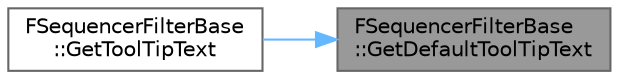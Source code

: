 digraph "FSequencerFilterBase::GetDefaultToolTipText"
{
 // INTERACTIVE_SVG=YES
 // LATEX_PDF_SIZE
  bgcolor="transparent";
  edge [fontname=Helvetica,fontsize=10,labelfontname=Helvetica,labelfontsize=10];
  node [fontname=Helvetica,fontsize=10,shape=box,height=0.2,width=0.4];
  rankdir="RL";
  Node1 [id="Node000001",label="FSequencerFilterBase\l::GetDefaultToolTipText",height=0.2,width=0.4,color="gray40", fillcolor="grey60", style="filled", fontcolor="black",tooltip=" "];
  Node1 -> Node2 [id="edge1_Node000001_Node000002",dir="back",color="steelblue1",style="solid",tooltip=" "];
  Node2 [id="Node000002",label="FSequencerFilterBase\l::GetToolTipText",height=0.2,width=0.4,color="grey40", fillcolor="white", style="filled",URL="$d2/d17/classFSequencerFilterBase.html#ae47cf3f81563a811f99bd644737fd628",tooltip=" "];
}
